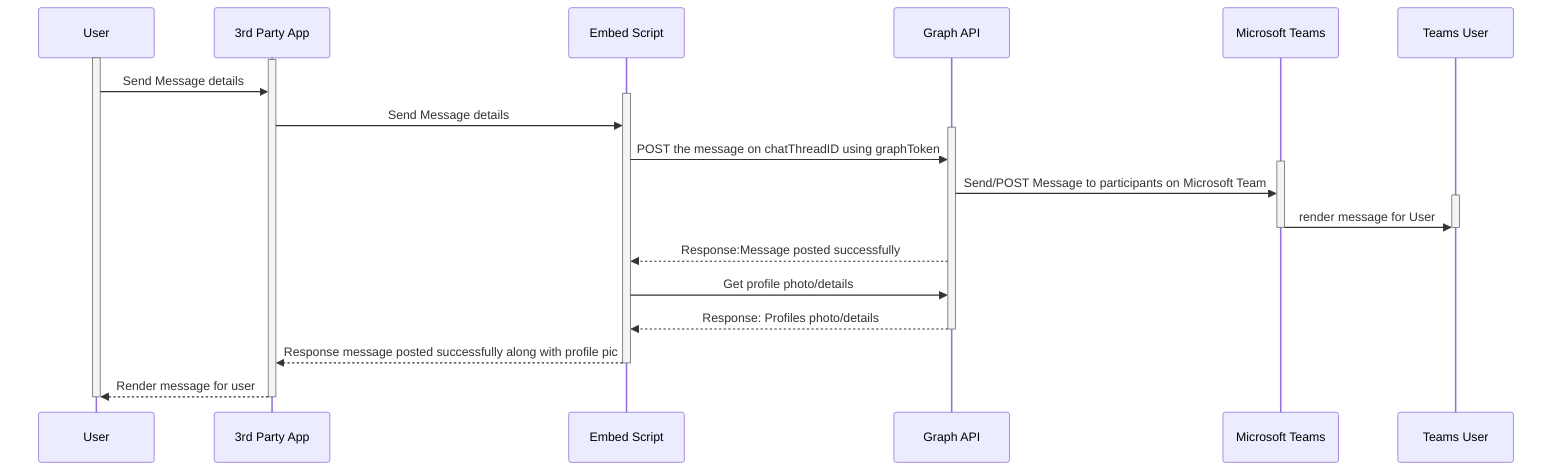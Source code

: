 %% Sent Message Flow Sequence Diagram

sequenceDiagram
    participant User
    participant 3rd Party App
    participant Embed Script
    participant Graph API
    Participant Microsoft Teams
    participant Teams User    
    

    activate User
    activate 3rd Party App
    User->>3rd Party App:Send Message details
    activate Embed Script
    3rd Party App->> Embed Script:Send Message details
    activate Graph API
    Embed Script ->>Graph API:POST the message on chatThreadID using graphToken
    activate Microsoft Teams
    Graph API ->> Microsoft Teams: Send/POST Message to participants on Microsoft Team
    activate Teams User
    Microsoft Teams->>Teams User: render message for User
    deactivate Teams User
    deactivate Microsoft Teams
    Graph API -->> Embed Script: Response:Message posted successfully
    Embed Script ->> Graph API:Get profile photo/details
    Graph API -->>Embed Script: Response: Profiles photo/details
    deactivate Graph API
    Embed Script-->>3rd Party App:Response message posted successfully along with profile pic
    deactivate Embed Script
    3rd Party App-->>User: Render message for user
    deactivate 3rd Party App
    deactivate User